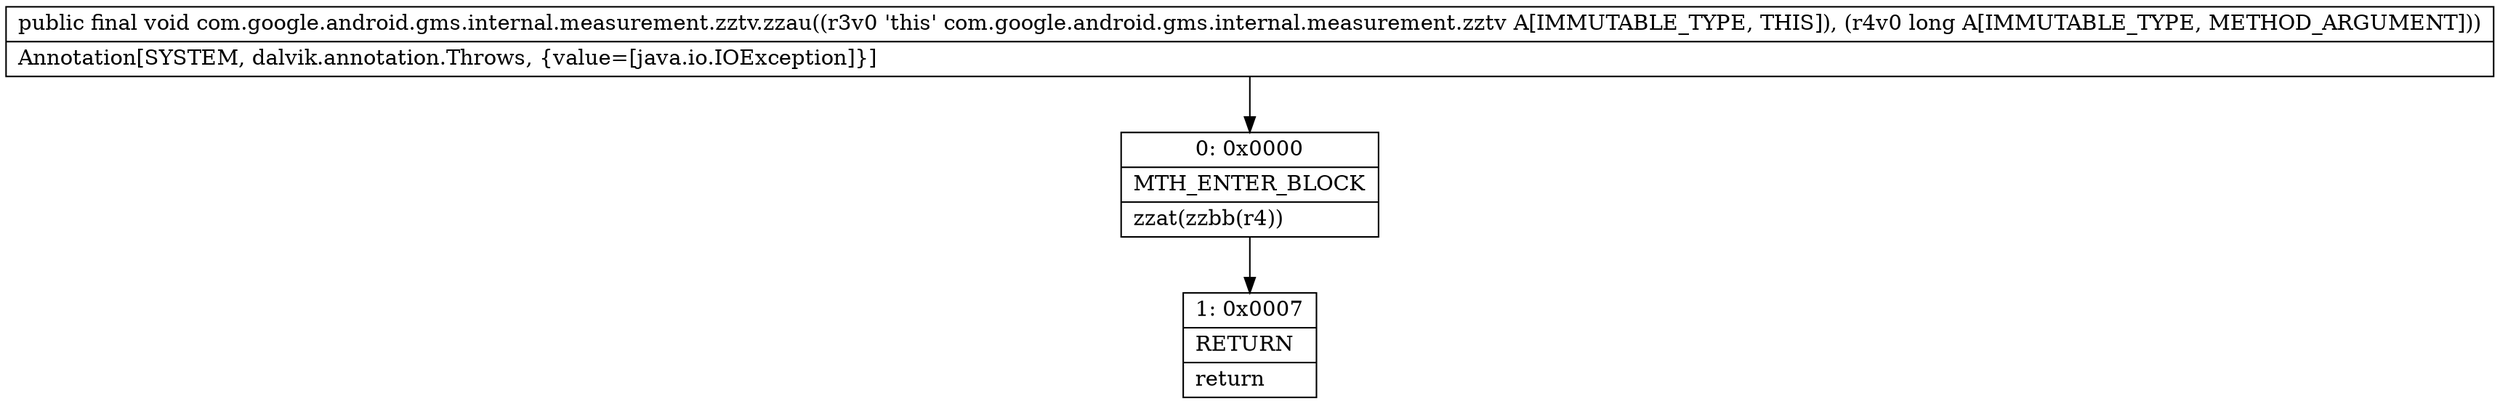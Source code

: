 digraph "CFG forcom.google.android.gms.internal.measurement.zztv.zzau(J)V" {
Node_0 [shape=record,label="{0\:\ 0x0000|MTH_ENTER_BLOCK\l|zzat(zzbb(r4))\l}"];
Node_1 [shape=record,label="{1\:\ 0x0007|RETURN\l|return\l}"];
MethodNode[shape=record,label="{public final void com.google.android.gms.internal.measurement.zztv.zzau((r3v0 'this' com.google.android.gms.internal.measurement.zztv A[IMMUTABLE_TYPE, THIS]), (r4v0 long A[IMMUTABLE_TYPE, METHOD_ARGUMENT]))  | Annotation[SYSTEM, dalvik.annotation.Throws, \{value=[java.io.IOException]\}]\l}"];
MethodNode -> Node_0;
Node_0 -> Node_1;
}

